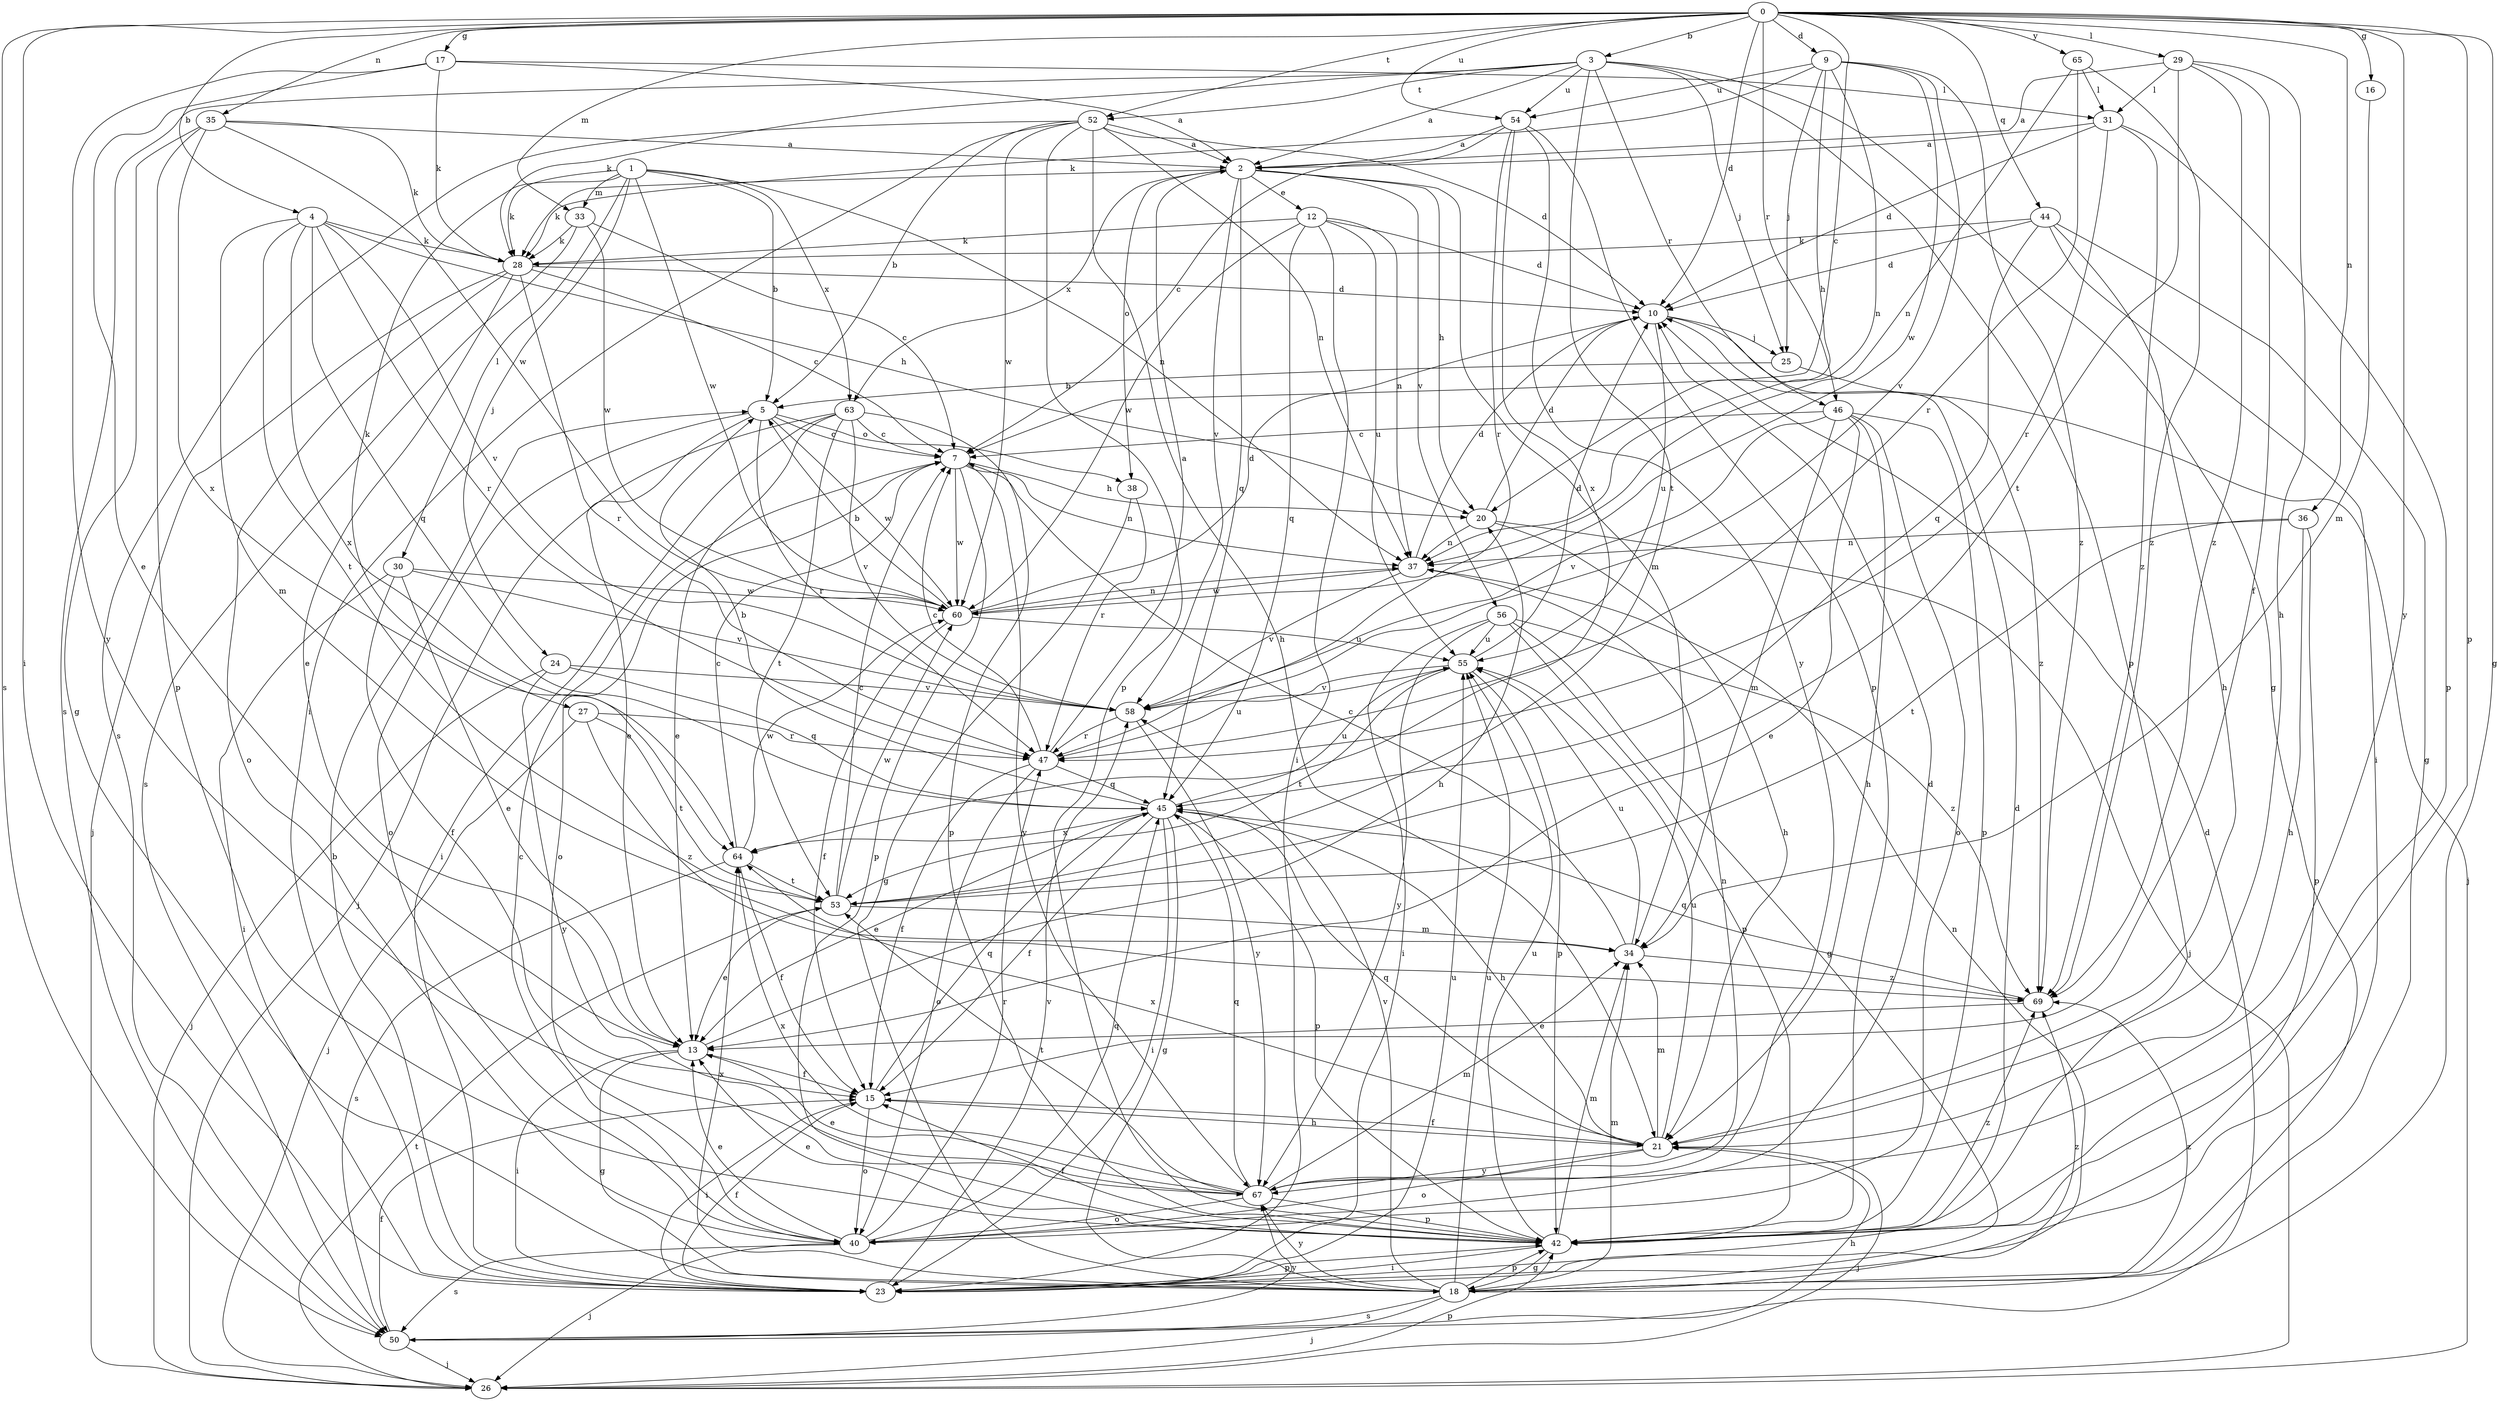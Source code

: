strict digraph  {
0;
1;
2;
3;
4;
5;
7;
9;
10;
12;
13;
15;
16;
17;
18;
20;
21;
23;
24;
25;
26;
27;
28;
29;
30;
31;
33;
34;
35;
36;
37;
38;
40;
42;
44;
45;
46;
47;
50;
52;
53;
54;
55;
56;
58;
60;
63;
64;
65;
67;
69;
0 -> 3  [label=b];
0 -> 4  [label=b];
0 -> 7  [label=c];
0 -> 9  [label=d];
0 -> 10  [label=d];
0 -> 16  [label=g];
0 -> 17  [label=g];
0 -> 18  [label=g];
0 -> 23  [label=i];
0 -> 29  [label=l];
0 -> 33  [label=m];
0 -> 35  [label=n];
0 -> 36  [label=n];
0 -> 42  [label=p];
0 -> 44  [label=q];
0 -> 46  [label=r];
0 -> 50  [label=s];
0 -> 52  [label=t];
0 -> 54  [label=u];
0 -> 65  [label=y];
0 -> 67  [label=y];
1 -> 5  [label=b];
1 -> 24  [label=j];
1 -> 27  [label=k];
1 -> 28  [label=k];
1 -> 30  [label=l];
1 -> 33  [label=m];
1 -> 37  [label=n];
1 -> 60  [label=w];
1 -> 63  [label=x];
2 -> 12  [label=e];
2 -> 20  [label=h];
2 -> 28  [label=k];
2 -> 34  [label=m];
2 -> 38  [label=o];
2 -> 45  [label=q];
2 -> 56  [label=v];
2 -> 58  [label=v];
2 -> 63  [label=x];
3 -> 2  [label=a];
3 -> 18  [label=g];
3 -> 25  [label=j];
3 -> 28  [label=k];
3 -> 42  [label=p];
3 -> 46  [label=r];
3 -> 50  [label=s];
3 -> 52  [label=t];
3 -> 53  [label=t];
3 -> 54  [label=u];
4 -> 20  [label=h];
4 -> 28  [label=k];
4 -> 34  [label=m];
4 -> 45  [label=q];
4 -> 47  [label=r];
4 -> 53  [label=t];
4 -> 58  [label=v];
4 -> 64  [label=x];
5 -> 7  [label=c];
5 -> 13  [label=e];
5 -> 38  [label=o];
5 -> 40  [label=o];
5 -> 47  [label=r];
5 -> 60  [label=w];
7 -> 20  [label=h];
7 -> 37  [label=n];
7 -> 40  [label=o];
7 -> 42  [label=p];
7 -> 60  [label=w];
7 -> 67  [label=y];
9 -> 20  [label=h];
9 -> 25  [label=j];
9 -> 28  [label=k];
9 -> 37  [label=n];
9 -> 54  [label=u];
9 -> 58  [label=v];
9 -> 60  [label=w];
9 -> 69  [label=z];
10 -> 25  [label=j];
10 -> 55  [label=u];
10 -> 69  [label=z];
12 -> 10  [label=d];
12 -> 23  [label=i];
12 -> 28  [label=k];
12 -> 37  [label=n];
12 -> 45  [label=q];
12 -> 55  [label=u];
12 -> 60  [label=w];
13 -> 15  [label=f];
13 -> 18  [label=g];
13 -> 20  [label=h];
13 -> 23  [label=i];
15 -> 21  [label=h];
15 -> 23  [label=i];
15 -> 40  [label=o];
15 -> 45  [label=q];
16 -> 34  [label=m];
17 -> 2  [label=a];
17 -> 13  [label=e];
17 -> 28  [label=k];
17 -> 31  [label=l];
17 -> 67  [label=y];
18 -> 26  [label=j];
18 -> 34  [label=m];
18 -> 37  [label=n];
18 -> 42  [label=p];
18 -> 50  [label=s];
18 -> 55  [label=u];
18 -> 58  [label=v];
18 -> 64  [label=x];
18 -> 67  [label=y];
18 -> 69  [label=z];
20 -> 10  [label=d];
20 -> 21  [label=h];
20 -> 26  [label=j];
20 -> 37  [label=n];
21 -> 15  [label=f];
21 -> 26  [label=j];
21 -> 34  [label=m];
21 -> 40  [label=o];
21 -> 45  [label=q];
21 -> 55  [label=u];
21 -> 64  [label=x];
21 -> 67  [label=y];
23 -> 5  [label=b];
23 -> 10  [label=d];
23 -> 15  [label=f];
23 -> 42  [label=p];
23 -> 55  [label=u];
23 -> 58  [label=v];
23 -> 69  [label=z];
24 -> 26  [label=j];
24 -> 45  [label=q];
24 -> 58  [label=v];
24 -> 67  [label=y];
25 -> 5  [label=b];
25 -> 26  [label=j];
26 -> 42  [label=p];
26 -> 53  [label=t];
27 -> 26  [label=j];
27 -> 47  [label=r];
27 -> 53  [label=t];
27 -> 69  [label=z];
28 -> 7  [label=c];
28 -> 10  [label=d];
28 -> 13  [label=e];
28 -> 26  [label=j];
28 -> 40  [label=o];
28 -> 47  [label=r];
29 -> 2  [label=a];
29 -> 15  [label=f];
29 -> 21  [label=h];
29 -> 31  [label=l];
29 -> 53  [label=t];
29 -> 69  [label=z];
30 -> 13  [label=e];
30 -> 15  [label=f];
30 -> 23  [label=i];
30 -> 58  [label=v];
30 -> 60  [label=w];
31 -> 2  [label=a];
31 -> 10  [label=d];
31 -> 42  [label=p];
31 -> 47  [label=r];
31 -> 69  [label=z];
33 -> 7  [label=c];
33 -> 28  [label=k];
33 -> 50  [label=s];
33 -> 60  [label=w];
34 -> 7  [label=c];
34 -> 55  [label=u];
34 -> 69  [label=z];
35 -> 2  [label=a];
35 -> 18  [label=g];
35 -> 28  [label=k];
35 -> 42  [label=p];
35 -> 60  [label=w];
35 -> 64  [label=x];
36 -> 21  [label=h];
36 -> 37  [label=n];
36 -> 42  [label=p];
36 -> 53  [label=t];
37 -> 10  [label=d];
37 -> 58  [label=v];
37 -> 60  [label=w];
38 -> 18  [label=g];
38 -> 47  [label=r];
40 -> 7  [label=c];
40 -> 10  [label=d];
40 -> 13  [label=e];
40 -> 26  [label=j];
40 -> 45  [label=q];
40 -> 47  [label=r];
40 -> 50  [label=s];
42 -> 13  [label=e];
42 -> 15  [label=f];
42 -> 18  [label=g];
42 -> 23  [label=i];
42 -> 34  [label=m];
42 -> 55  [label=u];
42 -> 69  [label=z];
44 -> 10  [label=d];
44 -> 18  [label=g];
44 -> 21  [label=h];
44 -> 23  [label=i];
44 -> 28  [label=k];
44 -> 45  [label=q];
45 -> 5  [label=b];
45 -> 13  [label=e];
45 -> 15  [label=f];
45 -> 18  [label=g];
45 -> 21  [label=h];
45 -> 23  [label=i];
45 -> 42  [label=p];
45 -> 55  [label=u];
45 -> 64  [label=x];
46 -> 7  [label=c];
46 -> 13  [label=e];
46 -> 21  [label=h];
46 -> 34  [label=m];
46 -> 40  [label=o];
46 -> 42  [label=p];
46 -> 58  [label=v];
47 -> 2  [label=a];
47 -> 7  [label=c];
47 -> 15  [label=f];
47 -> 40  [label=o];
47 -> 45  [label=q];
47 -> 55  [label=u];
50 -> 10  [label=d];
50 -> 15  [label=f];
50 -> 21  [label=h];
50 -> 26  [label=j];
50 -> 67  [label=y];
52 -> 2  [label=a];
52 -> 5  [label=b];
52 -> 10  [label=d];
52 -> 21  [label=h];
52 -> 23  [label=i];
52 -> 37  [label=n];
52 -> 42  [label=p];
52 -> 50  [label=s];
52 -> 60  [label=w];
53 -> 7  [label=c];
53 -> 13  [label=e];
53 -> 34  [label=m];
53 -> 60  [label=w];
54 -> 2  [label=a];
54 -> 7  [label=c];
54 -> 42  [label=p];
54 -> 47  [label=r];
54 -> 64  [label=x];
54 -> 67  [label=y];
55 -> 10  [label=d];
55 -> 42  [label=p];
55 -> 53  [label=t];
55 -> 58  [label=v];
56 -> 18  [label=g];
56 -> 23  [label=i];
56 -> 42  [label=p];
56 -> 55  [label=u];
56 -> 67  [label=y];
56 -> 69  [label=z];
58 -> 47  [label=r];
58 -> 67  [label=y];
60 -> 5  [label=b];
60 -> 10  [label=d];
60 -> 15  [label=f];
60 -> 37  [label=n];
60 -> 55  [label=u];
63 -> 7  [label=c];
63 -> 13  [label=e];
63 -> 23  [label=i];
63 -> 26  [label=j];
63 -> 42  [label=p];
63 -> 53  [label=t];
63 -> 58  [label=v];
64 -> 7  [label=c];
64 -> 15  [label=f];
64 -> 50  [label=s];
64 -> 53  [label=t];
64 -> 60  [label=w];
65 -> 31  [label=l];
65 -> 37  [label=n];
65 -> 47  [label=r];
65 -> 69  [label=z];
67 -> 13  [label=e];
67 -> 34  [label=m];
67 -> 37  [label=n];
67 -> 40  [label=o];
67 -> 42  [label=p];
67 -> 45  [label=q];
67 -> 53  [label=t];
67 -> 64  [label=x];
69 -> 13  [label=e];
69 -> 45  [label=q];
}
